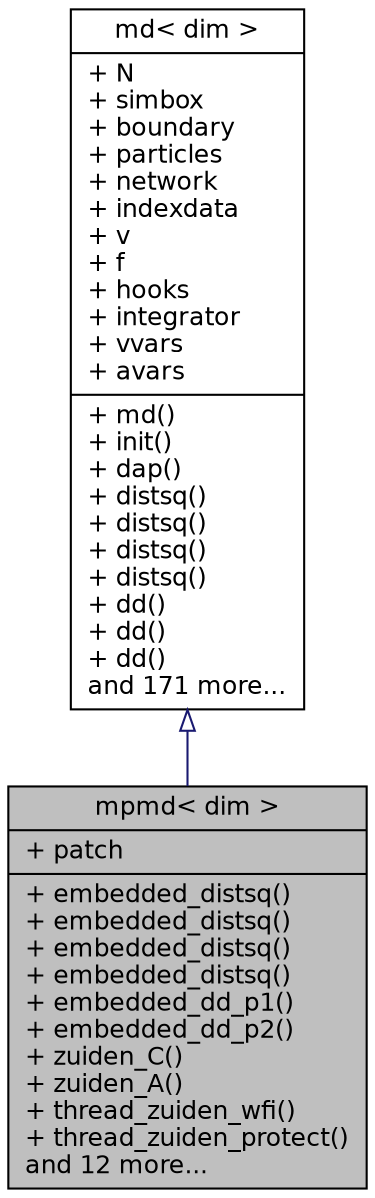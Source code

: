 digraph "mpmd&lt; dim &gt;"
{
 // INTERACTIVE_SVG=YES
 // LATEX_PDF_SIZE
  bgcolor="transparent";
  edge [fontname="Helvetica",fontsize="12",labelfontname="Helvetica",labelfontsize="12"];
  node [fontname="Helvetica",fontsize="12",shape=record];
  Node1 [label="{mpmd\< dim \>\n|+ patch\l|+ embedded_distsq()\l+ embedded_distsq()\l+ embedded_distsq()\l+ embedded_distsq()\l+ embedded_dd_p1()\l+ embedded_dd_p2()\l+ zuiden_C()\l+ zuiden_A()\l+ thread_zuiden_wfi()\l+ thread_zuiden_protect()\land 12 more...\l}",height=0.2,width=0.4,color="black", fillcolor="grey75", style="filled", fontcolor="black",tooltip="This structure takes care of Monge patch molecular dynamics simulations."];
  Node2 -> Node1 [dir="back",color="midnightblue",fontsize="12",style="solid",arrowtail="onormal",fontname="Helvetica"];
  Node2 [label="{md\< dim \>\n|+ N\l+ simbox\l+ boundary\l+ particles\l+ network\l+ indexdata\l+ v\l+ f\l+ hooks\l+ integrator\l+ vvars\l+ avars\l|+ md()\l+ init()\l+ dap()\l+ distsq()\l+ distsq()\l+ distsq()\l+ distsq()\l+ dd()\l+ dd()\l+ dd()\land 171 more...\l}",height=0.2,width=0.4,color="black",URL="$structmd.html",tooltip="This structure defines the molecular dynamics simulation."];
}
